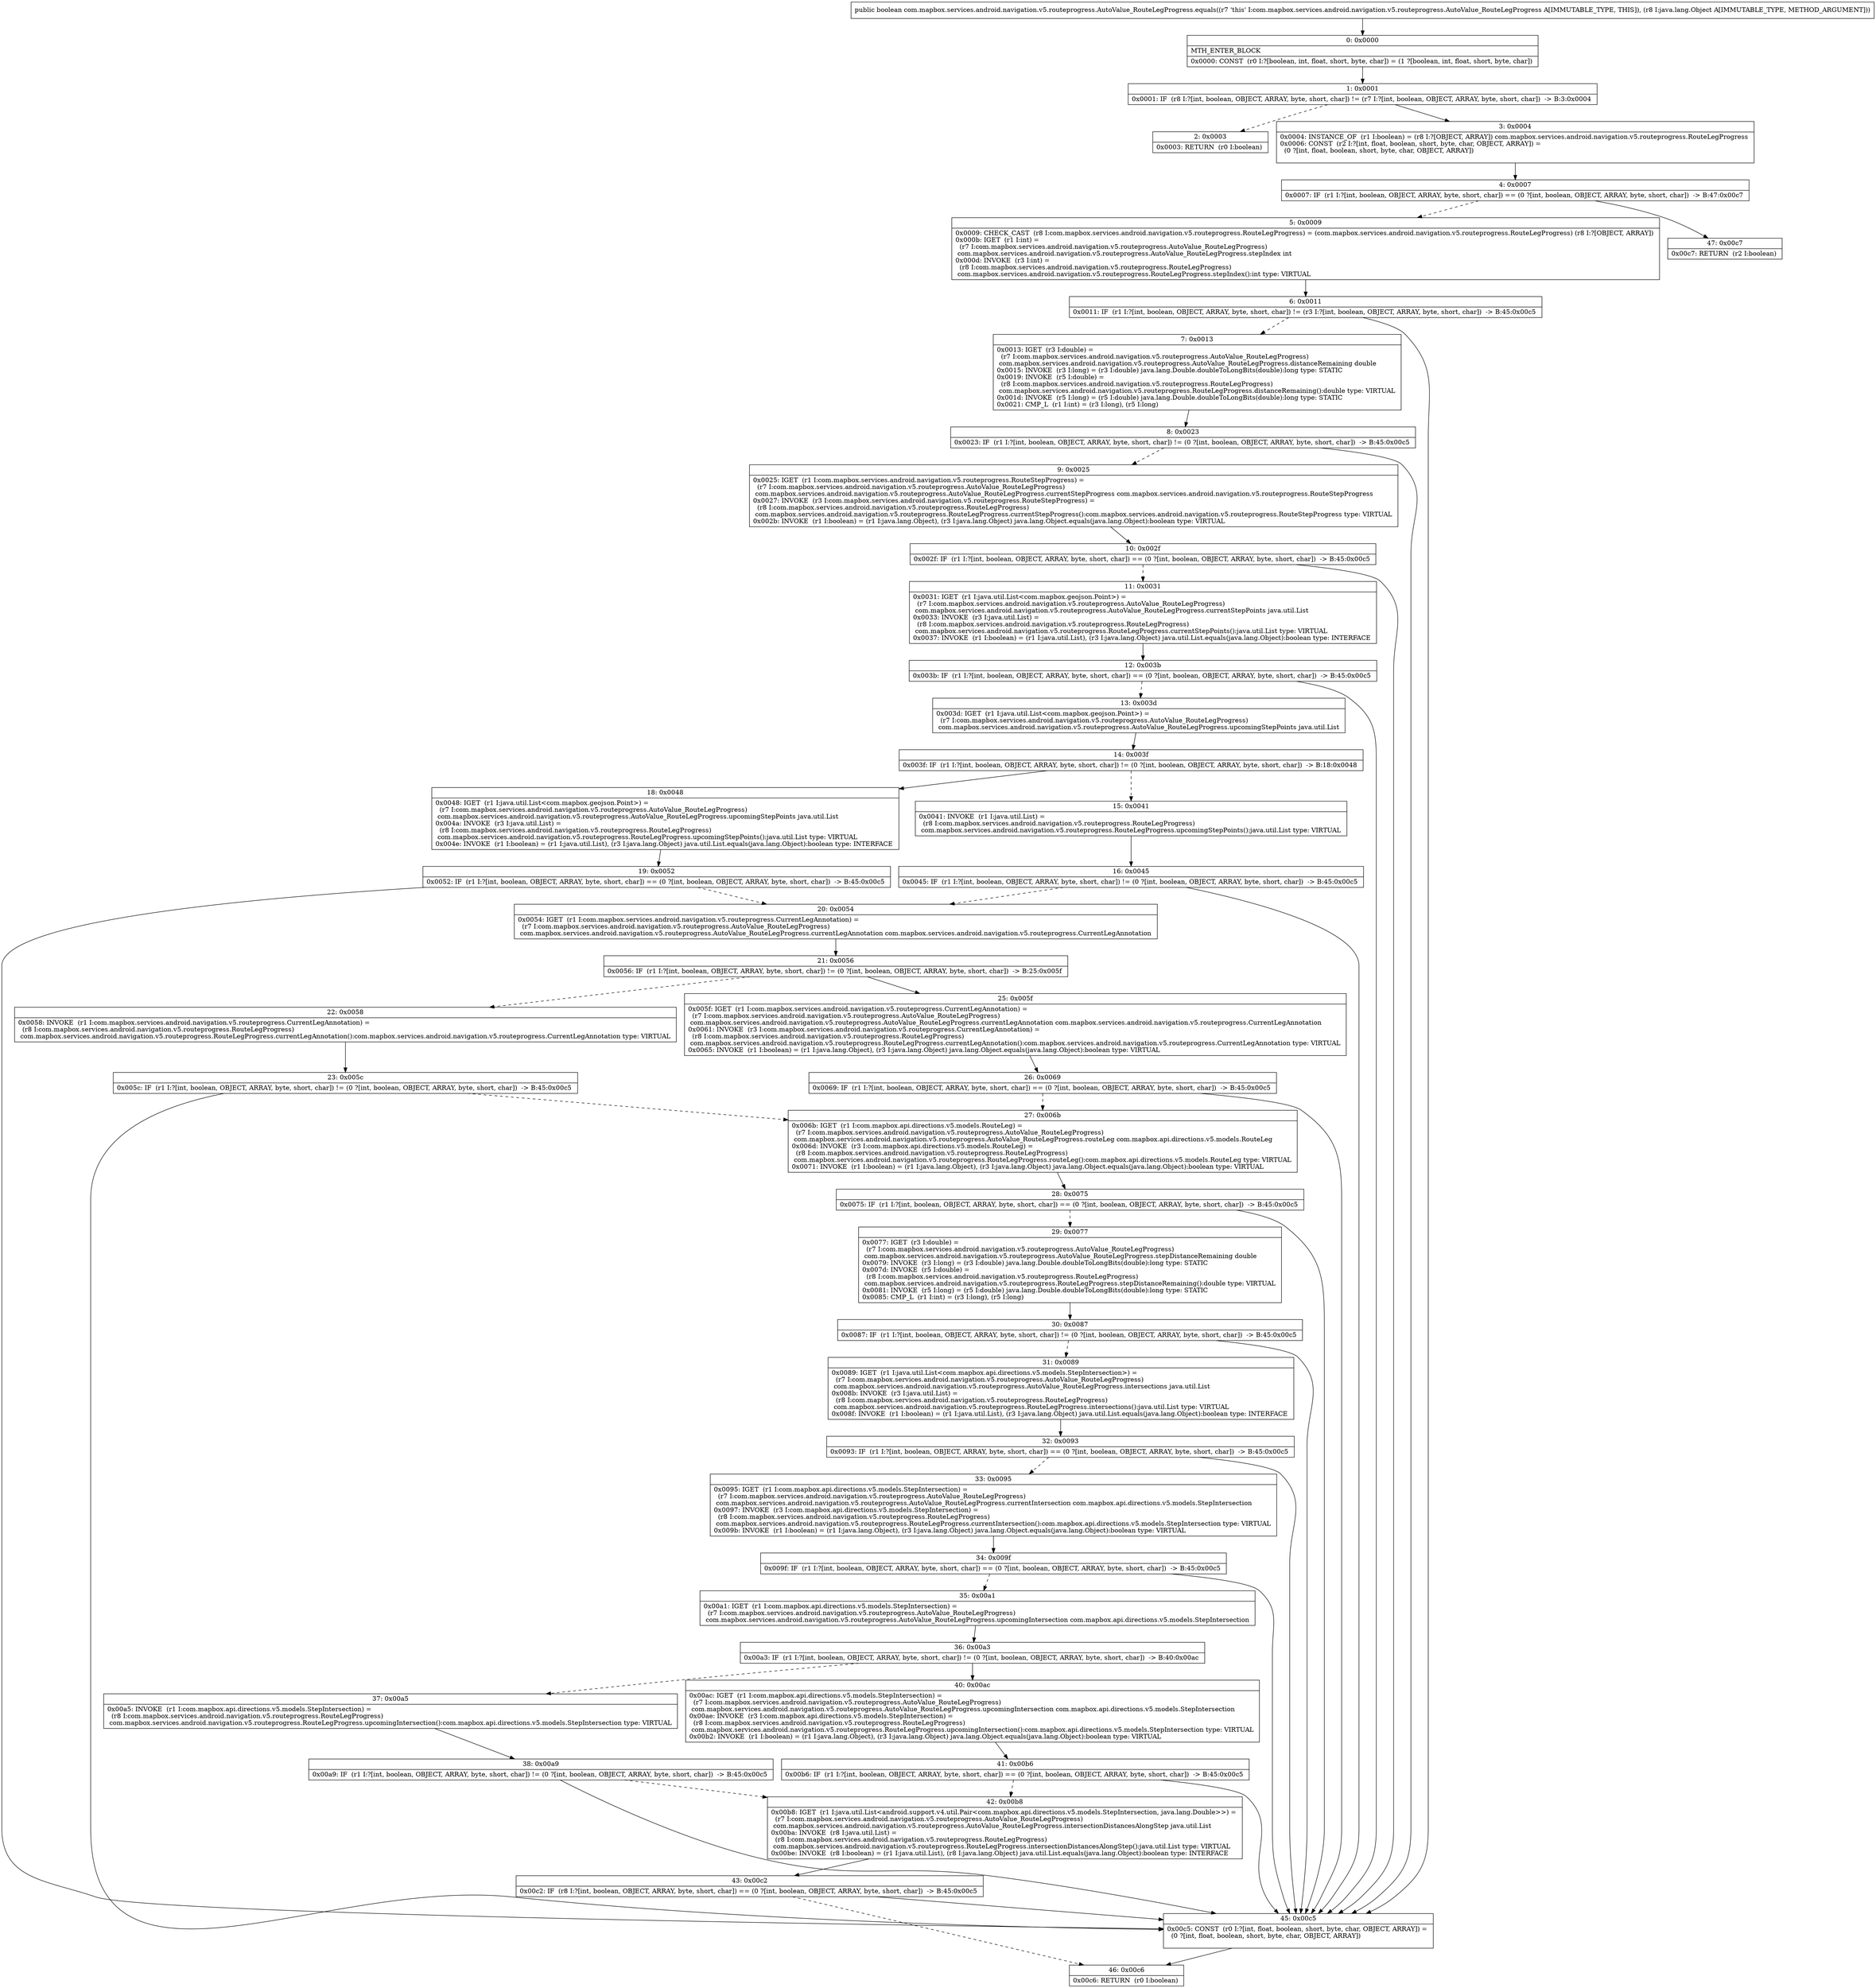 digraph "CFG forcom.mapbox.services.android.navigation.v5.routeprogress.AutoValue_RouteLegProgress.equals(Ljava\/lang\/Object;)Z" {
Node_0 [shape=record,label="{0\:\ 0x0000|MTH_ENTER_BLOCK\l|0x0000: CONST  (r0 I:?[boolean, int, float, short, byte, char]) = (1 ?[boolean, int, float, short, byte, char]) \l}"];
Node_1 [shape=record,label="{1\:\ 0x0001|0x0001: IF  (r8 I:?[int, boolean, OBJECT, ARRAY, byte, short, char]) != (r7 I:?[int, boolean, OBJECT, ARRAY, byte, short, char])  \-\> B:3:0x0004 \l}"];
Node_2 [shape=record,label="{2\:\ 0x0003|0x0003: RETURN  (r0 I:boolean) \l}"];
Node_3 [shape=record,label="{3\:\ 0x0004|0x0004: INSTANCE_OF  (r1 I:boolean) = (r8 I:?[OBJECT, ARRAY]) com.mapbox.services.android.navigation.v5.routeprogress.RouteLegProgress \l0x0006: CONST  (r2 I:?[int, float, boolean, short, byte, char, OBJECT, ARRAY]) = \l  (0 ?[int, float, boolean, short, byte, char, OBJECT, ARRAY])\l \l}"];
Node_4 [shape=record,label="{4\:\ 0x0007|0x0007: IF  (r1 I:?[int, boolean, OBJECT, ARRAY, byte, short, char]) == (0 ?[int, boolean, OBJECT, ARRAY, byte, short, char])  \-\> B:47:0x00c7 \l}"];
Node_5 [shape=record,label="{5\:\ 0x0009|0x0009: CHECK_CAST  (r8 I:com.mapbox.services.android.navigation.v5.routeprogress.RouteLegProgress) = (com.mapbox.services.android.navigation.v5.routeprogress.RouteLegProgress) (r8 I:?[OBJECT, ARRAY]) \l0x000b: IGET  (r1 I:int) = \l  (r7 I:com.mapbox.services.android.navigation.v5.routeprogress.AutoValue_RouteLegProgress)\l com.mapbox.services.android.navigation.v5.routeprogress.AutoValue_RouteLegProgress.stepIndex int \l0x000d: INVOKE  (r3 I:int) = \l  (r8 I:com.mapbox.services.android.navigation.v5.routeprogress.RouteLegProgress)\l com.mapbox.services.android.navigation.v5.routeprogress.RouteLegProgress.stepIndex():int type: VIRTUAL \l}"];
Node_6 [shape=record,label="{6\:\ 0x0011|0x0011: IF  (r1 I:?[int, boolean, OBJECT, ARRAY, byte, short, char]) != (r3 I:?[int, boolean, OBJECT, ARRAY, byte, short, char])  \-\> B:45:0x00c5 \l}"];
Node_7 [shape=record,label="{7\:\ 0x0013|0x0013: IGET  (r3 I:double) = \l  (r7 I:com.mapbox.services.android.navigation.v5.routeprogress.AutoValue_RouteLegProgress)\l com.mapbox.services.android.navigation.v5.routeprogress.AutoValue_RouteLegProgress.distanceRemaining double \l0x0015: INVOKE  (r3 I:long) = (r3 I:double) java.lang.Double.doubleToLongBits(double):long type: STATIC \l0x0019: INVOKE  (r5 I:double) = \l  (r8 I:com.mapbox.services.android.navigation.v5.routeprogress.RouteLegProgress)\l com.mapbox.services.android.navigation.v5.routeprogress.RouteLegProgress.distanceRemaining():double type: VIRTUAL \l0x001d: INVOKE  (r5 I:long) = (r5 I:double) java.lang.Double.doubleToLongBits(double):long type: STATIC \l0x0021: CMP_L  (r1 I:int) = (r3 I:long), (r5 I:long) \l}"];
Node_8 [shape=record,label="{8\:\ 0x0023|0x0023: IF  (r1 I:?[int, boolean, OBJECT, ARRAY, byte, short, char]) != (0 ?[int, boolean, OBJECT, ARRAY, byte, short, char])  \-\> B:45:0x00c5 \l}"];
Node_9 [shape=record,label="{9\:\ 0x0025|0x0025: IGET  (r1 I:com.mapbox.services.android.navigation.v5.routeprogress.RouteStepProgress) = \l  (r7 I:com.mapbox.services.android.navigation.v5.routeprogress.AutoValue_RouteLegProgress)\l com.mapbox.services.android.navigation.v5.routeprogress.AutoValue_RouteLegProgress.currentStepProgress com.mapbox.services.android.navigation.v5.routeprogress.RouteStepProgress \l0x0027: INVOKE  (r3 I:com.mapbox.services.android.navigation.v5.routeprogress.RouteStepProgress) = \l  (r8 I:com.mapbox.services.android.navigation.v5.routeprogress.RouteLegProgress)\l com.mapbox.services.android.navigation.v5.routeprogress.RouteLegProgress.currentStepProgress():com.mapbox.services.android.navigation.v5.routeprogress.RouteStepProgress type: VIRTUAL \l0x002b: INVOKE  (r1 I:boolean) = (r1 I:java.lang.Object), (r3 I:java.lang.Object) java.lang.Object.equals(java.lang.Object):boolean type: VIRTUAL \l}"];
Node_10 [shape=record,label="{10\:\ 0x002f|0x002f: IF  (r1 I:?[int, boolean, OBJECT, ARRAY, byte, short, char]) == (0 ?[int, boolean, OBJECT, ARRAY, byte, short, char])  \-\> B:45:0x00c5 \l}"];
Node_11 [shape=record,label="{11\:\ 0x0031|0x0031: IGET  (r1 I:java.util.List\<com.mapbox.geojson.Point\>) = \l  (r7 I:com.mapbox.services.android.navigation.v5.routeprogress.AutoValue_RouteLegProgress)\l com.mapbox.services.android.navigation.v5.routeprogress.AutoValue_RouteLegProgress.currentStepPoints java.util.List \l0x0033: INVOKE  (r3 I:java.util.List) = \l  (r8 I:com.mapbox.services.android.navigation.v5.routeprogress.RouteLegProgress)\l com.mapbox.services.android.navigation.v5.routeprogress.RouteLegProgress.currentStepPoints():java.util.List type: VIRTUAL \l0x0037: INVOKE  (r1 I:boolean) = (r1 I:java.util.List), (r3 I:java.lang.Object) java.util.List.equals(java.lang.Object):boolean type: INTERFACE \l}"];
Node_12 [shape=record,label="{12\:\ 0x003b|0x003b: IF  (r1 I:?[int, boolean, OBJECT, ARRAY, byte, short, char]) == (0 ?[int, boolean, OBJECT, ARRAY, byte, short, char])  \-\> B:45:0x00c5 \l}"];
Node_13 [shape=record,label="{13\:\ 0x003d|0x003d: IGET  (r1 I:java.util.List\<com.mapbox.geojson.Point\>) = \l  (r7 I:com.mapbox.services.android.navigation.v5.routeprogress.AutoValue_RouteLegProgress)\l com.mapbox.services.android.navigation.v5.routeprogress.AutoValue_RouteLegProgress.upcomingStepPoints java.util.List \l}"];
Node_14 [shape=record,label="{14\:\ 0x003f|0x003f: IF  (r1 I:?[int, boolean, OBJECT, ARRAY, byte, short, char]) != (0 ?[int, boolean, OBJECT, ARRAY, byte, short, char])  \-\> B:18:0x0048 \l}"];
Node_15 [shape=record,label="{15\:\ 0x0041|0x0041: INVOKE  (r1 I:java.util.List) = \l  (r8 I:com.mapbox.services.android.navigation.v5.routeprogress.RouteLegProgress)\l com.mapbox.services.android.navigation.v5.routeprogress.RouteLegProgress.upcomingStepPoints():java.util.List type: VIRTUAL \l}"];
Node_16 [shape=record,label="{16\:\ 0x0045|0x0045: IF  (r1 I:?[int, boolean, OBJECT, ARRAY, byte, short, char]) != (0 ?[int, boolean, OBJECT, ARRAY, byte, short, char])  \-\> B:45:0x00c5 \l}"];
Node_18 [shape=record,label="{18\:\ 0x0048|0x0048: IGET  (r1 I:java.util.List\<com.mapbox.geojson.Point\>) = \l  (r7 I:com.mapbox.services.android.navigation.v5.routeprogress.AutoValue_RouteLegProgress)\l com.mapbox.services.android.navigation.v5.routeprogress.AutoValue_RouteLegProgress.upcomingStepPoints java.util.List \l0x004a: INVOKE  (r3 I:java.util.List) = \l  (r8 I:com.mapbox.services.android.navigation.v5.routeprogress.RouteLegProgress)\l com.mapbox.services.android.navigation.v5.routeprogress.RouteLegProgress.upcomingStepPoints():java.util.List type: VIRTUAL \l0x004e: INVOKE  (r1 I:boolean) = (r1 I:java.util.List), (r3 I:java.lang.Object) java.util.List.equals(java.lang.Object):boolean type: INTERFACE \l}"];
Node_19 [shape=record,label="{19\:\ 0x0052|0x0052: IF  (r1 I:?[int, boolean, OBJECT, ARRAY, byte, short, char]) == (0 ?[int, boolean, OBJECT, ARRAY, byte, short, char])  \-\> B:45:0x00c5 \l}"];
Node_20 [shape=record,label="{20\:\ 0x0054|0x0054: IGET  (r1 I:com.mapbox.services.android.navigation.v5.routeprogress.CurrentLegAnnotation) = \l  (r7 I:com.mapbox.services.android.navigation.v5.routeprogress.AutoValue_RouteLegProgress)\l com.mapbox.services.android.navigation.v5.routeprogress.AutoValue_RouteLegProgress.currentLegAnnotation com.mapbox.services.android.navigation.v5.routeprogress.CurrentLegAnnotation \l}"];
Node_21 [shape=record,label="{21\:\ 0x0056|0x0056: IF  (r1 I:?[int, boolean, OBJECT, ARRAY, byte, short, char]) != (0 ?[int, boolean, OBJECT, ARRAY, byte, short, char])  \-\> B:25:0x005f \l}"];
Node_22 [shape=record,label="{22\:\ 0x0058|0x0058: INVOKE  (r1 I:com.mapbox.services.android.navigation.v5.routeprogress.CurrentLegAnnotation) = \l  (r8 I:com.mapbox.services.android.navigation.v5.routeprogress.RouteLegProgress)\l com.mapbox.services.android.navigation.v5.routeprogress.RouteLegProgress.currentLegAnnotation():com.mapbox.services.android.navigation.v5.routeprogress.CurrentLegAnnotation type: VIRTUAL \l}"];
Node_23 [shape=record,label="{23\:\ 0x005c|0x005c: IF  (r1 I:?[int, boolean, OBJECT, ARRAY, byte, short, char]) != (0 ?[int, boolean, OBJECT, ARRAY, byte, short, char])  \-\> B:45:0x00c5 \l}"];
Node_25 [shape=record,label="{25\:\ 0x005f|0x005f: IGET  (r1 I:com.mapbox.services.android.navigation.v5.routeprogress.CurrentLegAnnotation) = \l  (r7 I:com.mapbox.services.android.navigation.v5.routeprogress.AutoValue_RouteLegProgress)\l com.mapbox.services.android.navigation.v5.routeprogress.AutoValue_RouteLegProgress.currentLegAnnotation com.mapbox.services.android.navigation.v5.routeprogress.CurrentLegAnnotation \l0x0061: INVOKE  (r3 I:com.mapbox.services.android.navigation.v5.routeprogress.CurrentLegAnnotation) = \l  (r8 I:com.mapbox.services.android.navigation.v5.routeprogress.RouteLegProgress)\l com.mapbox.services.android.navigation.v5.routeprogress.RouteLegProgress.currentLegAnnotation():com.mapbox.services.android.navigation.v5.routeprogress.CurrentLegAnnotation type: VIRTUAL \l0x0065: INVOKE  (r1 I:boolean) = (r1 I:java.lang.Object), (r3 I:java.lang.Object) java.lang.Object.equals(java.lang.Object):boolean type: VIRTUAL \l}"];
Node_26 [shape=record,label="{26\:\ 0x0069|0x0069: IF  (r1 I:?[int, boolean, OBJECT, ARRAY, byte, short, char]) == (0 ?[int, boolean, OBJECT, ARRAY, byte, short, char])  \-\> B:45:0x00c5 \l}"];
Node_27 [shape=record,label="{27\:\ 0x006b|0x006b: IGET  (r1 I:com.mapbox.api.directions.v5.models.RouteLeg) = \l  (r7 I:com.mapbox.services.android.navigation.v5.routeprogress.AutoValue_RouteLegProgress)\l com.mapbox.services.android.navigation.v5.routeprogress.AutoValue_RouteLegProgress.routeLeg com.mapbox.api.directions.v5.models.RouteLeg \l0x006d: INVOKE  (r3 I:com.mapbox.api.directions.v5.models.RouteLeg) = \l  (r8 I:com.mapbox.services.android.navigation.v5.routeprogress.RouteLegProgress)\l com.mapbox.services.android.navigation.v5.routeprogress.RouteLegProgress.routeLeg():com.mapbox.api.directions.v5.models.RouteLeg type: VIRTUAL \l0x0071: INVOKE  (r1 I:boolean) = (r1 I:java.lang.Object), (r3 I:java.lang.Object) java.lang.Object.equals(java.lang.Object):boolean type: VIRTUAL \l}"];
Node_28 [shape=record,label="{28\:\ 0x0075|0x0075: IF  (r1 I:?[int, boolean, OBJECT, ARRAY, byte, short, char]) == (0 ?[int, boolean, OBJECT, ARRAY, byte, short, char])  \-\> B:45:0x00c5 \l}"];
Node_29 [shape=record,label="{29\:\ 0x0077|0x0077: IGET  (r3 I:double) = \l  (r7 I:com.mapbox.services.android.navigation.v5.routeprogress.AutoValue_RouteLegProgress)\l com.mapbox.services.android.navigation.v5.routeprogress.AutoValue_RouteLegProgress.stepDistanceRemaining double \l0x0079: INVOKE  (r3 I:long) = (r3 I:double) java.lang.Double.doubleToLongBits(double):long type: STATIC \l0x007d: INVOKE  (r5 I:double) = \l  (r8 I:com.mapbox.services.android.navigation.v5.routeprogress.RouteLegProgress)\l com.mapbox.services.android.navigation.v5.routeprogress.RouteLegProgress.stepDistanceRemaining():double type: VIRTUAL \l0x0081: INVOKE  (r5 I:long) = (r5 I:double) java.lang.Double.doubleToLongBits(double):long type: STATIC \l0x0085: CMP_L  (r1 I:int) = (r3 I:long), (r5 I:long) \l}"];
Node_30 [shape=record,label="{30\:\ 0x0087|0x0087: IF  (r1 I:?[int, boolean, OBJECT, ARRAY, byte, short, char]) != (0 ?[int, boolean, OBJECT, ARRAY, byte, short, char])  \-\> B:45:0x00c5 \l}"];
Node_31 [shape=record,label="{31\:\ 0x0089|0x0089: IGET  (r1 I:java.util.List\<com.mapbox.api.directions.v5.models.StepIntersection\>) = \l  (r7 I:com.mapbox.services.android.navigation.v5.routeprogress.AutoValue_RouteLegProgress)\l com.mapbox.services.android.navigation.v5.routeprogress.AutoValue_RouteLegProgress.intersections java.util.List \l0x008b: INVOKE  (r3 I:java.util.List) = \l  (r8 I:com.mapbox.services.android.navigation.v5.routeprogress.RouteLegProgress)\l com.mapbox.services.android.navigation.v5.routeprogress.RouteLegProgress.intersections():java.util.List type: VIRTUAL \l0x008f: INVOKE  (r1 I:boolean) = (r1 I:java.util.List), (r3 I:java.lang.Object) java.util.List.equals(java.lang.Object):boolean type: INTERFACE \l}"];
Node_32 [shape=record,label="{32\:\ 0x0093|0x0093: IF  (r1 I:?[int, boolean, OBJECT, ARRAY, byte, short, char]) == (0 ?[int, boolean, OBJECT, ARRAY, byte, short, char])  \-\> B:45:0x00c5 \l}"];
Node_33 [shape=record,label="{33\:\ 0x0095|0x0095: IGET  (r1 I:com.mapbox.api.directions.v5.models.StepIntersection) = \l  (r7 I:com.mapbox.services.android.navigation.v5.routeprogress.AutoValue_RouteLegProgress)\l com.mapbox.services.android.navigation.v5.routeprogress.AutoValue_RouteLegProgress.currentIntersection com.mapbox.api.directions.v5.models.StepIntersection \l0x0097: INVOKE  (r3 I:com.mapbox.api.directions.v5.models.StepIntersection) = \l  (r8 I:com.mapbox.services.android.navigation.v5.routeprogress.RouteLegProgress)\l com.mapbox.services.android.navigation.v5.routeprogress.RouteLegProgress.currentIntersection():com.mapbox.api.directions.v5.models.StepIntersection type: VIRTUAL \l0x009b: INVOKE  (r1 I:boolean) = (r1 I:java.lang.Object), (r3 I:java.lang.Object) java.lang.Object.equals(java.lang.Object):boolean type: VIRTUAL \l}"];
Node_34 [shape=record,label="{34\:\ 0x009f|0x009f: IF  (r1 I:?[int, boolean, OBJECT, ARRAY, byte, short, char]) == (0 ?[int, boolean, OBJECT, ARRAY, byte, short, char])  \-\> B:45:0x00c5 \l}"];
Node_35 [shape=record,label="{35\:\ 0x00a1|0x00a1: IGET  (r1 I:com.mapbox.api.directions.v5.models.StepIntersection) = \l  (r7 I:com.mapbox.services.android.navigation.v5.routeprogress.AutoValue_RouteLegProgress)\l com.mapbox.services.android.navigation.v5.routeprogress.AutoValue_RouteLegProgress.upcomingIntersection com.mapbox.api.directions.v5.models.StepIntersection \l}"];
Node_36 [shape=record,label="{36\:\ 0x00a3|0x00a3: IF  (r1 I:?[int, boolean, OBJECT, ARRAY, byte, short, char]) != (0 ?[int, boolean, OBJECT, ARRAY, byte, short, char])  \-\> B:40:0x00ac \l}"];
Node_37 [shape=record,label="{37\:\ 0x00a5|0x00a5: INVOKE  (r1 I:com.mapbox.api.directions.v5.models.StepIntersection) = \l  (r8 I:com.mapbox.services.android.navigation.v5.routeprogress.RouteLegProgress)\l com.mapbox.services.android.navigation.v5.routeprogress.RouteLegProgress.upcomingIntersection():com.mapbox.api.directions.v5.models.StepIntersection type: VIRTUAL \l}"];
Node_38 [shape=record,label="{38\:\ 0x00a9|0x00a9: IF  (r1 I:?[int, boolean, OBJECT, ARRAY, byte, short, char]) != (0 ?[int, boolean, OBJECT, ARRAY, byte, short, char])  \-\> B:45:0x00c5 \l}"];
Node_40 [shape=record,label="{40\:\ 0x00ac|0x00ac: IGET  (r1 I:com.mapbox.api.directions.v5.models.StepIntersection) = \l  (r7 I:com.mapbox.services.android.navigation.v5.routeprogress.AutoValue_RouteLegProgress)\l com.mapbox.services.android.navigation.v5.routeprogress.AutoValue_RouteLegProgress.upcomingIntersection com.mapbox.api.directions.v5.models.StepIntersection \l0x00ae: INVOKE  (r3 I:com.mapbox.api.directions.v5.models.StepIntersection) = \l  (r8 I:com.mapbox.services.android.navigation.v5.routeprogress.RouteLegProgress)\l com.mapbox.services.android.navigation.v5.routeprogress.RouteLegProgress.upcomingIntersection():com.mapbox.api.directions.v5.models.StepIntersection type: VIRTUAL \l0x00b2: INVOKE  (r1 I:boolean) = (r1 I:java.lang.Object), (r3 I:java.lang.Object) java.lang.Object.equals(java.lang.Object):boolean type: VIRTUAL \l}"];
Node_41 [shape=record,label="{41\:\ 0x00b6|0x00b6: IF  (r1 I:?[int, boolean, OBJECT, ARRAY, byte, short, char]) == (0 ?[int, boolean, OBJECT, ARRAY, byte, short, char])  \-\> B:45:0x00c5 \l}"];
Node_42 [shape=record,label="{42\:\ 0x00b8|0x00b8: IGET  (r1 I:java.util.List\<android.support.v4.util.Pair\<com.mapbox.api.directions.v5.models.StepIntersection, java.lang.Double\>\>) = \l  (r7 I:com.mapbox.services.android.navigation.v5.routeprogress.AutoValue_RouteLegProgress)\l com.mapbox.services.android.navigation.v5.routeprogress.AutoValue_RouteLegProgress.intersectionDistancesAlongStep java.util.List \l0x00ba: INVOKE  (r8 I:java.util.List) = \l  (r8 I:com.mapbox.services.android.navigation.v5.routeprogress.RouteLegProgress)\l com.mapbox.services.android.navigation.v5.routeprogress.RouteLegProgress.intersectionDistancesAlongStep():java.util.List type: VIRTUAL \l0x00be: INVOKE  (r8 I:boolean) = (r1 I:java.util.List), (r8 I:java.lang.Object) java.util.List.equals(java.lang.Object):boolean type: INTERFACE \l}"];
Node_43 [shape=record,label="{43\:\ 0x00c2|0x00c2: IF  (r8 I:?[int, boolean, OBJECT, ARRAY, byte, short, char]) == (0 ?[int, boolean, OBJECT, ARRAY, byte, short, char])  \-\> B:45:0x00c5 \l}"];
Node_45 [shape=record,label="{45\:\ 0x00c5|0x00c5: CONST  (r0 I:?[int, float, boolean, short, byte, char, OBJECT, ARRAY]) = \l  (0 ?[int, float, boolean, short, byte, char, OBJECT, ARRAY])\l \l}"];
Node_46 [shape=record,label="{46\:\ 0x00c6|0x00c6: RETURN  (r0 I:boolean) \l}"];
Node_47 [shape=record,label="{47\:\ 0x00c7|0x00c7: RETURN  (r2 I:boolean) \l}"];
MethodNode[shape=record,label="{public boolean com.mapbox.services.android.navigation.v5.routeprogress.AutoValue_RouteLegProgress.equals((r7 'this' I:com.mapbox.services.android.navigation.v5.routeprogress.AutoValue_RouteLegProgress A[IMMUTABLE_TYPE, THIS]), (r8 I:java.lang.Object A[IMMUTABLE_TYPE, METHOD_ARGUMENT])) }"];
MethodNode -> Node_0;
Node_0 -> Node_1;
Node_1 -> Node_2[style=dashed];
Node_1 -> Node_3;
Node_3 -> Node_4;
Node_4 -> Node_5[style=dashed];
Node_4 -> Node_47;
Node_5 -> Node_6;
Node_6 -> Node_7[style=dashed];
Node_6 -> Node_45;
Node_7 -> Node_8;
Node_8 -> Node_9[style=dashed];
Node_8 -> Node_45;
Node_9 -> Node_10;
Node_10 -> Node_11[style=dashed];
Node_10 -> Node_45;
Node_11 -> Node_12;
Node_12 -> Node_13[style=dashed];
Node_12 -> Node_45;
Node_13 -> Node_14;
Node_14 -> Node_15[style=dashed];
Node_14 -> Node_18;
Node_15 -> Node_16;
Node_16 -> Node_45;
Node_16 -> Node_20[style=dashed];
Node_18 -> Node_19;
Node_19 -> Node_20[style=dashed];
Node_19 -> Node_45;
Node_20 -> Node_21;
Node_21 -> Node_22[style=dashed];
Node_21 -> Node_25;
Node_22 -> Node_23;
Node_23 -> Node_45;
Node_23 -> Node_27[style=dashed];
Node_25 -> Node_26;
Node_26 -> Node_27[style=dashed];
Node_26 -> Node_45;
Node_27 -> Node_28;
Node_28 -> Node_29[style=dashed];
Node_28 -> Node_45;
Node_29 -> Node_30;
Node_30 -> Node_31[style=dashed];
Node_30 -> Node_45;
Node_31 -> Node_32;
Node_32 -> Node_33[style=dashed];
Node_32 -> Node_45;
Node_33 -> Node_34;
Node_34 -> Node_35[style=dashed];
Node_34 -> Node_45;
Node_35 -> Node_36;
Node_36 -> Node_37[style=dashed];
Node_36 -> Node_40;
Node_37 -> Node_38;
Node_38 -> Node_45;
Node_38 -> Node_42[style=dashed];
Node_40 -> Node_41;
Node_41 -> Node_42[style=dashed];
Node_41 -> Node_45;
Node_42 -> Node_43;
Node_43 -> Node_45;
Node_43 -> Node_46[style=dashed];
Node_45 -> Node_46;
}

